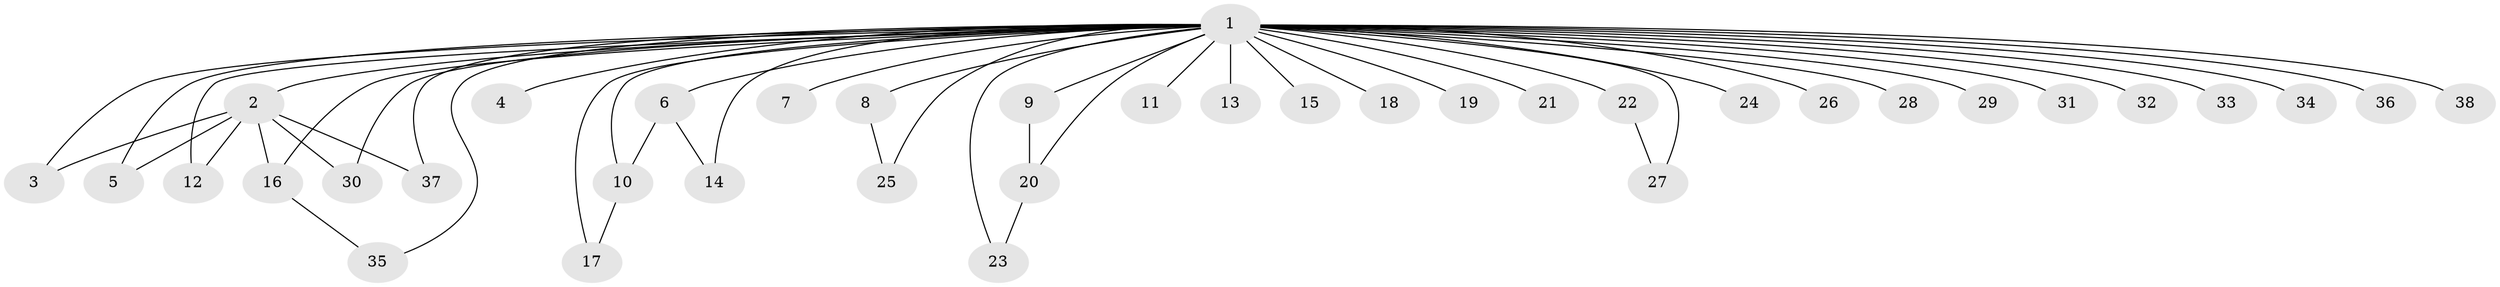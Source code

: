// original degree distribution, {16: 0.03773584905660377, 23: 0.018867924528301886, 15: 0.018867924528301886, 13: 0.018867924528301886, 14: 0.03773584905660377, 12: 0.018867924528301886, 17: 0.018867924528301886, 18: 0.018867924528301886, 9: 0.018867924528301886, 2: 0.6037735849056604, 3: 0.16981132075471697, 4: 0.018867924528301886}
// Generated by graph-tools (version 1.1) at 2025/49/03/04/25 22:49:39]
// undirected, 38 vertices, 51 edges
graph export_dot {
  node [color=gray90,style=filled];
  1;
  2;
  3;
  4;
  5;
  6;
  7;
  8;
  9;
  10;
  11;
  12;
  13;
  14;
  15;
  16;
  17;
  18;
  19;
  20;
  21;
  22;
  23;
  24;
  25;
  26;
  27;
  28;
  29;
  30;
  31;
  32;
  33;
  34;
  35;
  36;
  37;
  38;
  1 -- 2 [weight=3.0];
  1 -- 3 [weight=1.0];
  1 -- 4 [weight=2.0];
  1 -- 5 [weight=1.0];
  1 -- 6 [weight=2.0];
  1 -- 7 [weight=2.0];
  1 -- 8 [weight=2.0];
  1 -- 9 [weight=2.0];
  1 -- 10 [weight=1.0];
  1 -- 11 [weight=2.0];
  1 -- 12 [weight=3.0];
  1 -- 13 [weight=2.0];
  1 -- 14 [weight=1.0];
  1 -- 15 [weight=2.0];
  1 -- 16 [weight=1.0];
  1 -- 17 [weight=1.0];
  1 -- 18 [weight=1.0];
  1 -- 19 [weight=2.0];
  1 -- 20 [weight=1.0];
  1 -- 21 [weight=2.0];
  1 -- 22 [weight=2.0];
  1 -- 23 [weight=1.0];
  1 -- 24 [weight=2.0];
  1 -- 25 [weight=1.0];
  1 -- 26 [weight=2.0];
  1 -- 27 [weight=1.0];
  1 -- 28 [weight=2.0];
  1 -- 29 [weight=2.0];
  1 -- 30 [weight=1.0];
  1 -- 31 [weight=2.0];
  1 -- 32 [weight=2.0];
  1 -- 33 [weight=2.0];
  1 -- 34 [weight=1.0];
  1 -- 35 [weight=1.0];
  1 -- 36 [weight=2.0];
  1 -- 37 [weight=1.0];
  1 -- 38 [weight=2.0];
  2 -- 3 [weight=1.0];
  2 -- 5 [weight=1.0];
  2 -- 12 [weight=1.0];
  2 -- 16 [weight=1.0];
  2 -- 30 [weight=1.0];
  2 -- 37 [weight=1.0];
  6 -- 10 [weight=1.0];
  6 -- 14 [weight=1.0];
  8 -- 25 [weight=1.0];
  9 -- 20 [weight=1.0];
  10 -- 17 [weight=1.0];
  16 -- 35 [weight=1.0];
  20 -- 23 [weight=1.0];
  22 -- 27 [weight=1.0];
}
